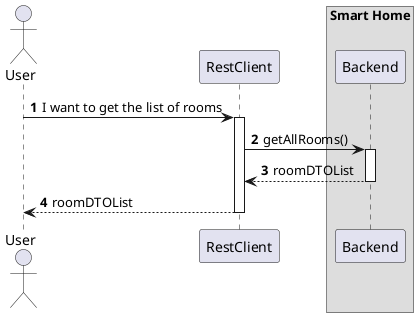 @startuml
'https://plantuml.com/sequence-diagram
!pragma layout smetana

autonumber

actor "User" as User
participant "RestClient" as RC
box "Smart Home"
    participant "Backend" as BE
end box



User -> RC : I want to get the list of rooms
activate RC

RC -> BE : getAllRooms()
activate BE

BE --> RC : roomDTOList
deactivate BE

RC --> User : roomDTOList
deactivate RC
@enduml